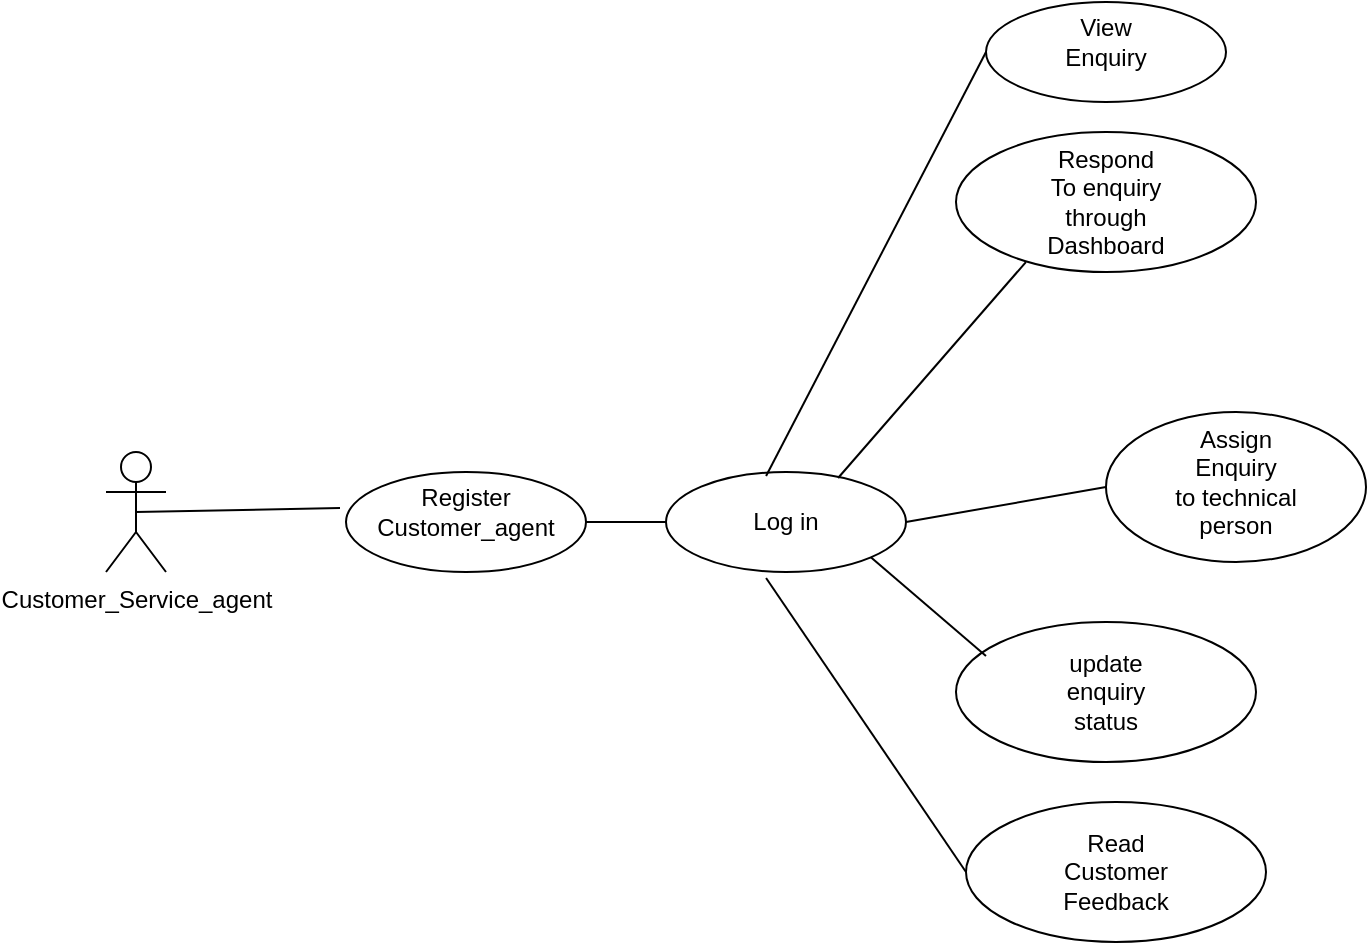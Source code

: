 <mxfile version="21.2.8" type="github">
  <diagram name="Page-1" id="pf8TTYPP2woDrYt7JxfX">
    <mxGraphModel dx="1360" dy="775" grid="1" gridSize="10" guides="1" tooltips="1" connect="1" arrows="1" fold="1" page="1" pageScale="1" pageWidth="827" pageHeight="1169" math="0" shadow="0">
      <root>
        <mxCell id="0" />
        <mxCell id="1" parent="0" />
        <mxCell id="_wmhjDqbsRkrydcH3arH-1" value="Customer_Service_agent" style="shape=umlActor;verticalLabelPosition=bottom;verticalAlign=top;html=1;outlineConnect=0;" vertex="1" parent="1">
          <mxGeometry x="60" y="355" width="30" height="60" as="geometry" />
        </mxCell>
        <mxCell id="_wmhjDqbsRkrydcH3arH-2" value="" style="ellipse;whiteSpace=wrap;html=1;" vertex="1" parent="1">
          <mxGeometry x="180" y="365" width="120" height="50" as="geometry" />
        </mxCell>
        <mxCell id="_wmhjDqbsRkrydcH3arH-3" value="Register Customer_agent" style="text;html=1;strokeColor=none;fillColor=none;align=center;verticalAlign=middle;whiteSpace=wrap;rounded=0;" vertex="1" parent="1">
          <mxGeometry x="210" y="370" width="60" height="30" as="geometry" />
        </mxCell>
        <mxCell id="_wmhjDqbsRkrydcH3arH-4" value="" style="ellipse;whiteSpace=wrap;html=1;" vertex="1" parent="1">
          <mxGeometry x="340" y="365" width="120" height="50" as="geometry" />
        </mxCell>
        <mxCell id="_wmhjDqbsRkrydcH3arH-5" value="Log in" style="text;html=1;strokeColor=none;fillColor=none;align=center;verticalAlign=middle;whiteSpace=wrap;rounded=0;" vertex="1" parent="1">
          <mxGeometry x="370" y="375" width="60" height="30" as="geometry" />
        </mxCell>
        <mxCell id="_wmhjDqbsRkrydcH3arH-6" value="" style="ellipse;whiteSpace=wrap;html=1;" vertex="1" parent="1">
          <mxGeometry x="500" y="130" width="120" height="50" as="geometry" />
        </mxCell>
        <mxCell id="_wmhjDqbsRkrydcH3arH-7" value="View Enquiry" style="text;html=1;strokeColor=none;fillColor=none;align=center;verticalAlign=middle;whiteSpace=wrap;rounded=0;" vertex="1" parent="1">
          <mxGeometry x="530" y="135" width="60" height="30" as="geometry" />
        </mxCell>
        <mxCell id="_wmhjDqbsRkrydcH3arH-8" value="" style="ellipse;whiteSpace=wrap;html=1;" vertex="1" parent="1">
          <mxGeometry x="485" y="195" width="150" height="70" as="geometry" />
        </mxCell>
        <mxCell id="_wmhjDqbsRkrydcH3arH-9" value="Respond To enquiry through Dashboard" style="text;html=1;strokeColor=none;fillColor=none;align=center;verticalAlign=middle;whiteSpace=wrap;rounded=0;" vertex="1" parent="1">
          <mxGeometry x="530" y="215" width="60" height="30" as="geometry" />
        </mxCell>
        <mxCell id="_wmhjDqbsRkrydcH3arH-10" value="" style="ellipse;whiteSpace=wrap;html=1;" vertex="1" parent="1">
          <mxGeometry x="560" y="335" width="130" height="75" as="geometry" />
        </mxCell>
        <mxCell id="_wmhjDqbsRkrydcH3arH-11" value="Assign Enquiry to&amp;nbsp;technical person" style="text;html=1;strokeColor=none;fillColor=none;align=center;verticalAlign=middle;whiteSpace=wrap;rounded=0;" vertex="1" parent="1">
          <mxGeometry x="595" y="355" width="60" height="30" as="geometry" />
        </mxCell>
        <mxCell id="_wmhjDqbsRkrydcH3arH-12" value="" style="ellipse;whiteSpace=wrap;html=1;" vertex="1" parent="1">
          <mxGeometry x="485" y="440" width="150" height="70" as="geometry" />
        </mxCell>
        <mxCell id="_wmhjDqbsRkrydcH3arH-13" value="update enquiry status" style="text;html=1;strokeColor=none;fillColor=none;align=center;verticalAlign=middle;whiteSpace=wrap;rounded=0;" vertex="1" parent="1">
          <mxGeometry x="530" y="460" width="60" height="30" as="geometry" />
        </mxCell>
        <mxCell id="_wmhjDqbsRkrydcH3arH-14" value="" style="ellipse;whiteSpace=wrap;html=1;" vertex="1" parent="1">
          <mxGeometry x="490" y="530" width="150" height="70" as="geometry" />
        </mxCell>
        <mxCell id="_wmhjDqbsRkrydcH3arH-15" value="Read Customer Feedback" style="text;html=1;strokeColor=none;fillColor=none;align=center;verticalAlign=middle;whiteSpace=wrap;rounded=0;" vertex="1" parent="1">
          <mxGeometry x="535" y="550" width="60" height="30" as="geometry" />
        </mxCell>
        <mxCell id="_wmhjDqbsRkrydcH3arH-16" value="" style="endArrow=none;html=1;rounded=0;exitX=0.5;exitY=0.5;exitDx=0;exitDy=0;exitPerimeter=0;entryX=-0.025;entryY=0.36;entryDx=0;entryDy=0;entryPerimeter=0;" edge="1" parent="1" source="_wmhjDqbsRkrydcH3arH-1" target="_wmhjDqbsRkrydcH3arH-2">
          <mxGeometry width="50" height="50" relative="1" as="geometry">
            <mxPoint x="390" y="400" as="sourcePoint" />
            <mxPoint x="440" y="350" as="targetPoint" />
          </mxGeometry>
        </mxCell>
        <mxCell id="_wmhjDqbsRkrydcH3arH-17" value="" style="endArrow=none;html=1;rounded=0;exitX=1;exitY=0.5;exitDx=0;exitDy=0;entryX=0;entryY=0.5;entryDx=0;entryDy=0;" edge="1" parent="1" source="_wmhjDqbsRkrydcH3arH-2" target="_wmhjDqbsRkrydcH3arH-4">
          <mxGeometry width="50" height="50" relative="1" as="geometry">
            <mxPoint x="390" y="400" as="sourcePoint" />
            <mxPoint x="440" y="350" as="targetPoint" />
          </mxGeometry>
        </mxCell>
        <mxCell id="_wmhjDqbsRkrydcH3arH-19" value="" style="endArrow=none;html=1;rounded=0;entryX=0.233;entryY=0.929;entryDx=0;entryDy=0;entryPerimeter=0;exitX=0.717;exitY=0.06;exitDx=0;exitDy=0;exitPerimeter=0;" edge="1" parent="1" source="_wmhjDqbsRkrydcH3arH-4" target="_wmhjDqbsRkrydcH3arH-8">
          <mxGeometry width="50" height="50" relative="1" as="geometry">
            <mxPoint x="430" y="360" as="sourcePoint" />
            <mxPoint x="440" y="350" as="targetPoint" />
          </mxGeometry>
        </mxCell>
        <mxCell id="_wmhjDqbsRkrydcH3arH-20" value="" style="endArrow=none;html=1;rounded=0;entryX=0;entryY=0.5;entryDx=0;entryDy=0;exitX=1;exitY=0.5;exitDx=0;exitDy=0;" edge="1" parent="1" source="_wmhjDqbsRkrydcH3arH-4" target="_wmhjDqbsRkrydcH3arH-10">
          <mxGeometry width="50" height="50" relative="1" as="geometry">
            <mxPoint x="390" y="400" as="sourcePoint" />
            <mxPoint x="440" y="350" as="targetPoint" />
          </mxGeometry>
        </mxCell>
        <mxCell id="_wmhjDqbsRkrydcH3arH-21" value="" style="endArrow=none;html=1;rounded=0;entryX=0;entryY=0.5;entryDx=0;entryDy=0;exitX=0.417;exitY=0.04;exitDx=0;exitDy=0;exitPerimeter=0;" edge="1" parent="1" source="_wmhjDqbsRkrydcH3arH-4" target="_wmhjDqbsRkrydcH3arH-6">
          <mxGeometry width="50" height="50" relative="1" as="geometry">
            <mxPoint x="390" y="400" as="sourcePoint" />
            <mxPoint x="440" y="350" as="targetPoint" />
          </mxGeometry>
        </mxCell>
        <mxCell id="_wmhjDqbsRkrydcH3arH-22" value="" style="endArrow=none;html=1;rounded=0;entryX=0.1;entryY=0.243;entryDx=0;entryDy=0;entryPerimeter=0;exitX=1;exitY=1;exitDx=0;exitDy=0;" edge="1" parent="1" source="_wmhjDqbsRkrydcH3arH-4" target="_wmhjDqbsRkrydcH3arH-12">
          <mxGeometry width="50" height="50" relative="1" as="geometry">
            <mxPoint x="390" y="400" as="sourcePoint" />
            <mxPoint x="440" y="350" as="targetPoint" />
          </mxGeometry>
        </mxCell>
        <mxCell id="_wmhjDqbsRkrydcH3arH-23" value="" style="endArrow=none;html=1;rounded=0;entryX=0;entryY=0.5;entryDx=0;entryDy=0;exitX=0.417;exitY=1.06;exitDx=0;exitDy=0;exitPerimeter=0;" edge="1" parent="1" source="_wmhjDqbsRkrydcH3arH-4" target="_wmhjDqbsRkrydcH3arH-14">
          <mxGeometry width="50" height="50" relative="1" as="geometry">
            <mxPoint x="390" y="420" as="sourcePoint" />
            <mxPoint x="440" y="350" as="targetPoint" />
          </mxGeometry>
        </mxCell>
      </root>
    </mxGraphModel>
  </diagram>
</mxfile>
